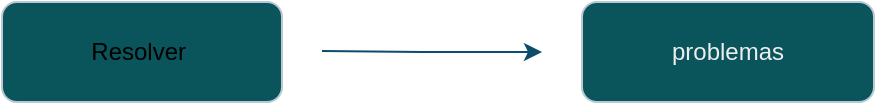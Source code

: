 <mxfile version="24.0.6" type="github">
  <diagram name="Página-1" id="WapykckDS1jvx3AR1TPG">
    <mxGraphModel dx="1393" dy="758" grid="1" gridSize="10" guides="1" tooltips="1" connect="1" arrows="1" fold="1" page="1" pageScale="1" pageWidth="827" pageHeight="1169" math="0" shadow="0">
      <root>
        <mxCell id="0" />
        <mxCell id="1" parent="0" />
        <mxCell id="Tw0R7dnDbg49-Mr_IzkS-1" value="Resolver&amp;nbsp;" style="rounded=1;whiteSpace=wrap;html=1;fillColor=#09555B;strokeColor=#BAC8D3;align=center;" vertex="1" parent="1">
          <mxGeometry x="40" y="140" width="140" height="50" as="geometry" />
        </mxCell>
        <mxCell id="Tw0R7dnDbg49-Mr_IzkS-7" value="" style="endArrow=classic;html=1;rounded=0;labelBackgroundColor=none;strokeColor=#0B4D6A;fontColor=default;" edge="1" parent="1">
          <mxGeometry width="50" height="50" relative="1" as="geometry">
            <mxPoint x="200" y="164.5" as="sourcePoint" />
            <mxPoint x="310" y="165" as="targetPoint" />
            <Array as="points">
              <mxPoint x="250" y="165" />
            </Array>
          </mxGeometry>
        </mxCell>
        <mxCell id="Tw0R7dnDbg49-Mr_IzkS-8" value="problemas" style="rounded=1;whiteSpace=wrap;html=1;labelBackgroundColor=none;fillColor=#09555B;strokeColor=#BAC8D3;fontColor=#EEEEEE;" vertex="1" parent="1">
          <mxGeometry x="330" y="140" width="146" height="50" as="geometry" />
        </mxCell>
      </root>
    </mxGraphModel>
  </diagram>
</mxfile>
